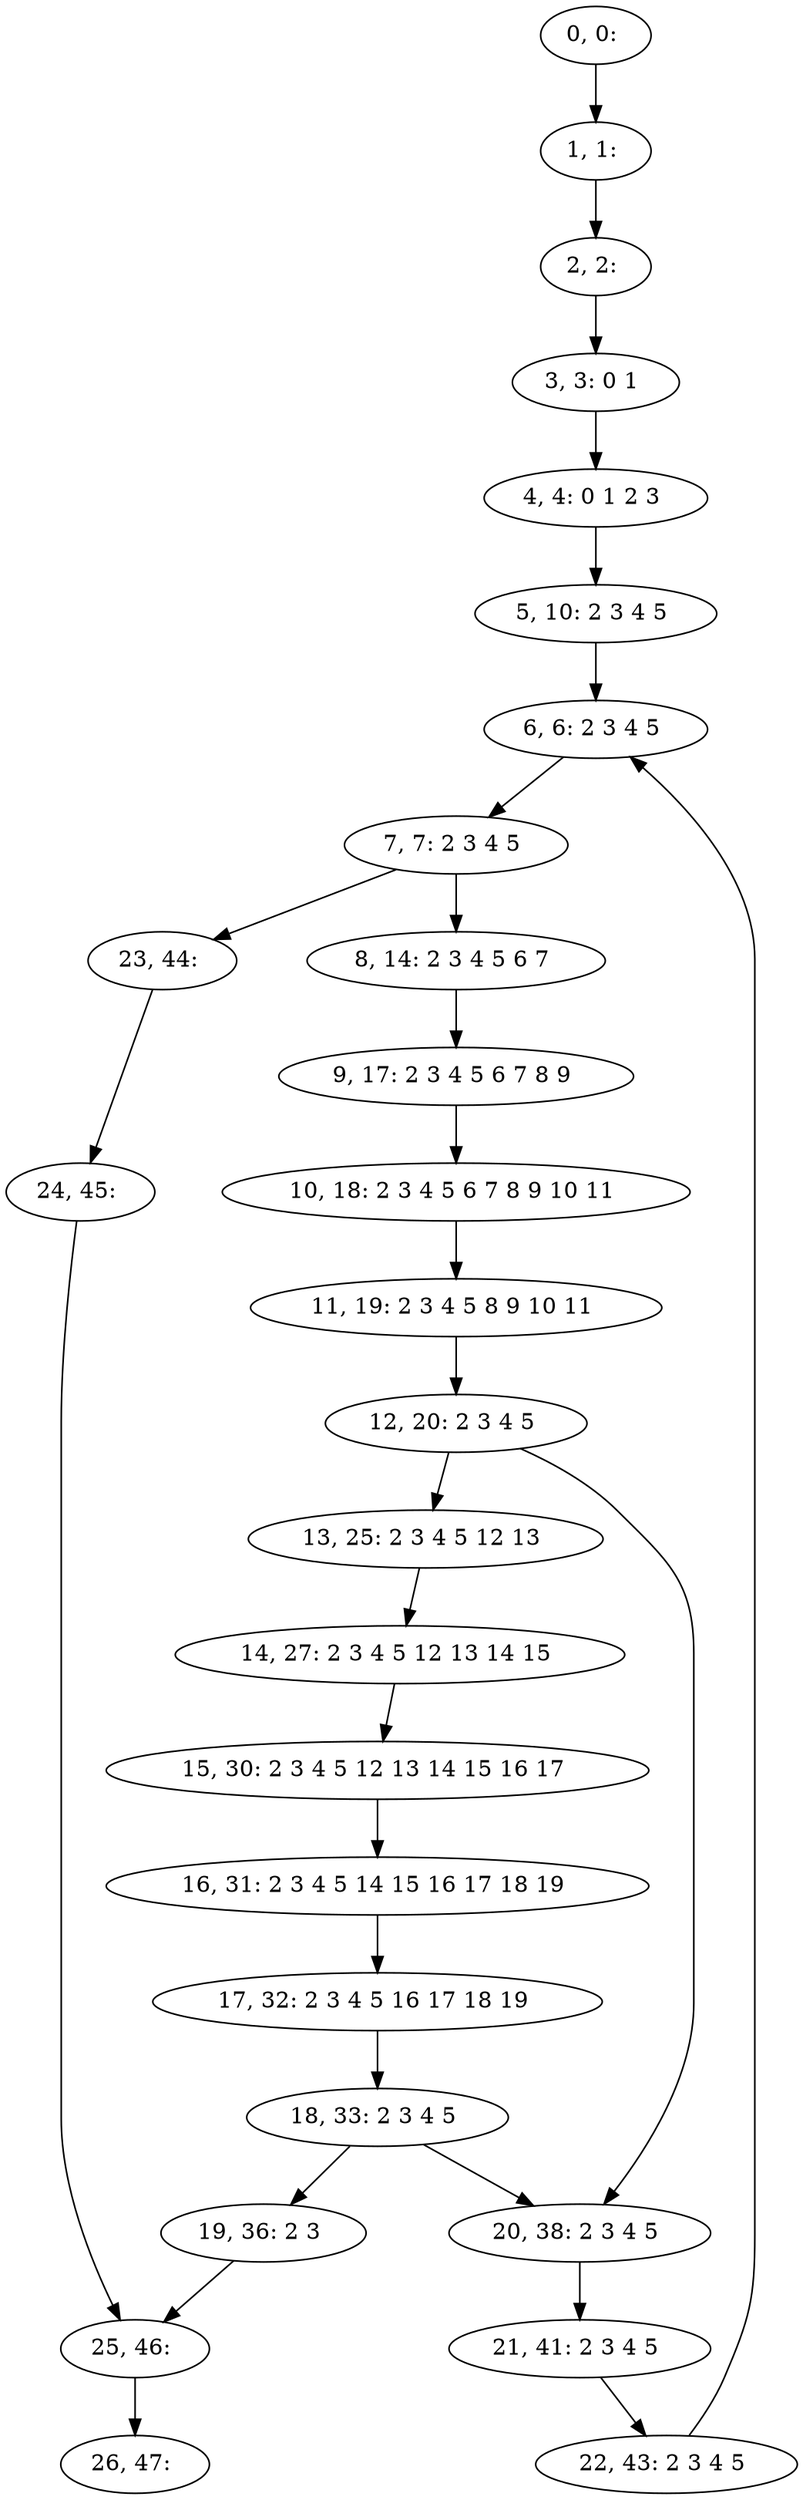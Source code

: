 digraph G {
0[label="0, 0: "];
1[label="1, 1: "];
2[label="2, 2: "];
3[label="3, 3: 0 1 "];
4[label="4, 4: 0 1 2 3 "];
5[label="5, 10: 2 3 4 5 "];
6[label="6, 6: 2 3 4 5 "];
7[label="7, 7: 2 3 4 5 "];
8[label="8, 14: 2 3 4 5 6 7 "];
9[label="9, 17: 2 3 4 5 6 7 8 9 "];
10[label="10, 18: 2 3 4 5 6 7 8 9 10 11 "];
11[label="11, 19: 2 3 4 5 8 9 10 11 "];
12[label="12, 20: 2 3 4 5 "];
13[label="13, 25: 2 3 4 5 12 13 "];
14[label="14, 27: 2 3 4 5 12 13 14 15 "];
15[label="15, 30: 2 3 4 5 12 13 14 15 16 17 "];
16[label="16, 31: 2 3 4 5 14 15 16 17 18 19 "];
17[label="17, 32: 2 3 4 5 16 17 18 19 "];
18[label="18, 33: 2 3 4 5 "];
19[label="19, 36: 2 3 "];
20[label="20, 38: 2 3 4 5 "];
21[label="21, 41: 2 3 4 5 "];
22[label="22, 43: 2 3 4 5 "];
23[label="23, 44: "];
24[label="24, 45: "];
25[label="25, 46: "];
26[label="26, 47: "];
0->1 ;
1->2 ;
2->3 ;
3->4 ;
4->5 ;
5->6 ;
6->7 ;
7->8 ;
7->23 ;
8->9 ;
9->10 ;
10->11 ;
11->12 ;
12->13 ;
12->20 ;
13->14 ;
14->15 ;
15->16 ;
16->17 ;
17->18 ;
18->19 ;
18->20 ;
19->25 ;
20->21 ;
21->22 ;
22->6 ;
23->24 ;
24->25 ;
25->26 ;
}
